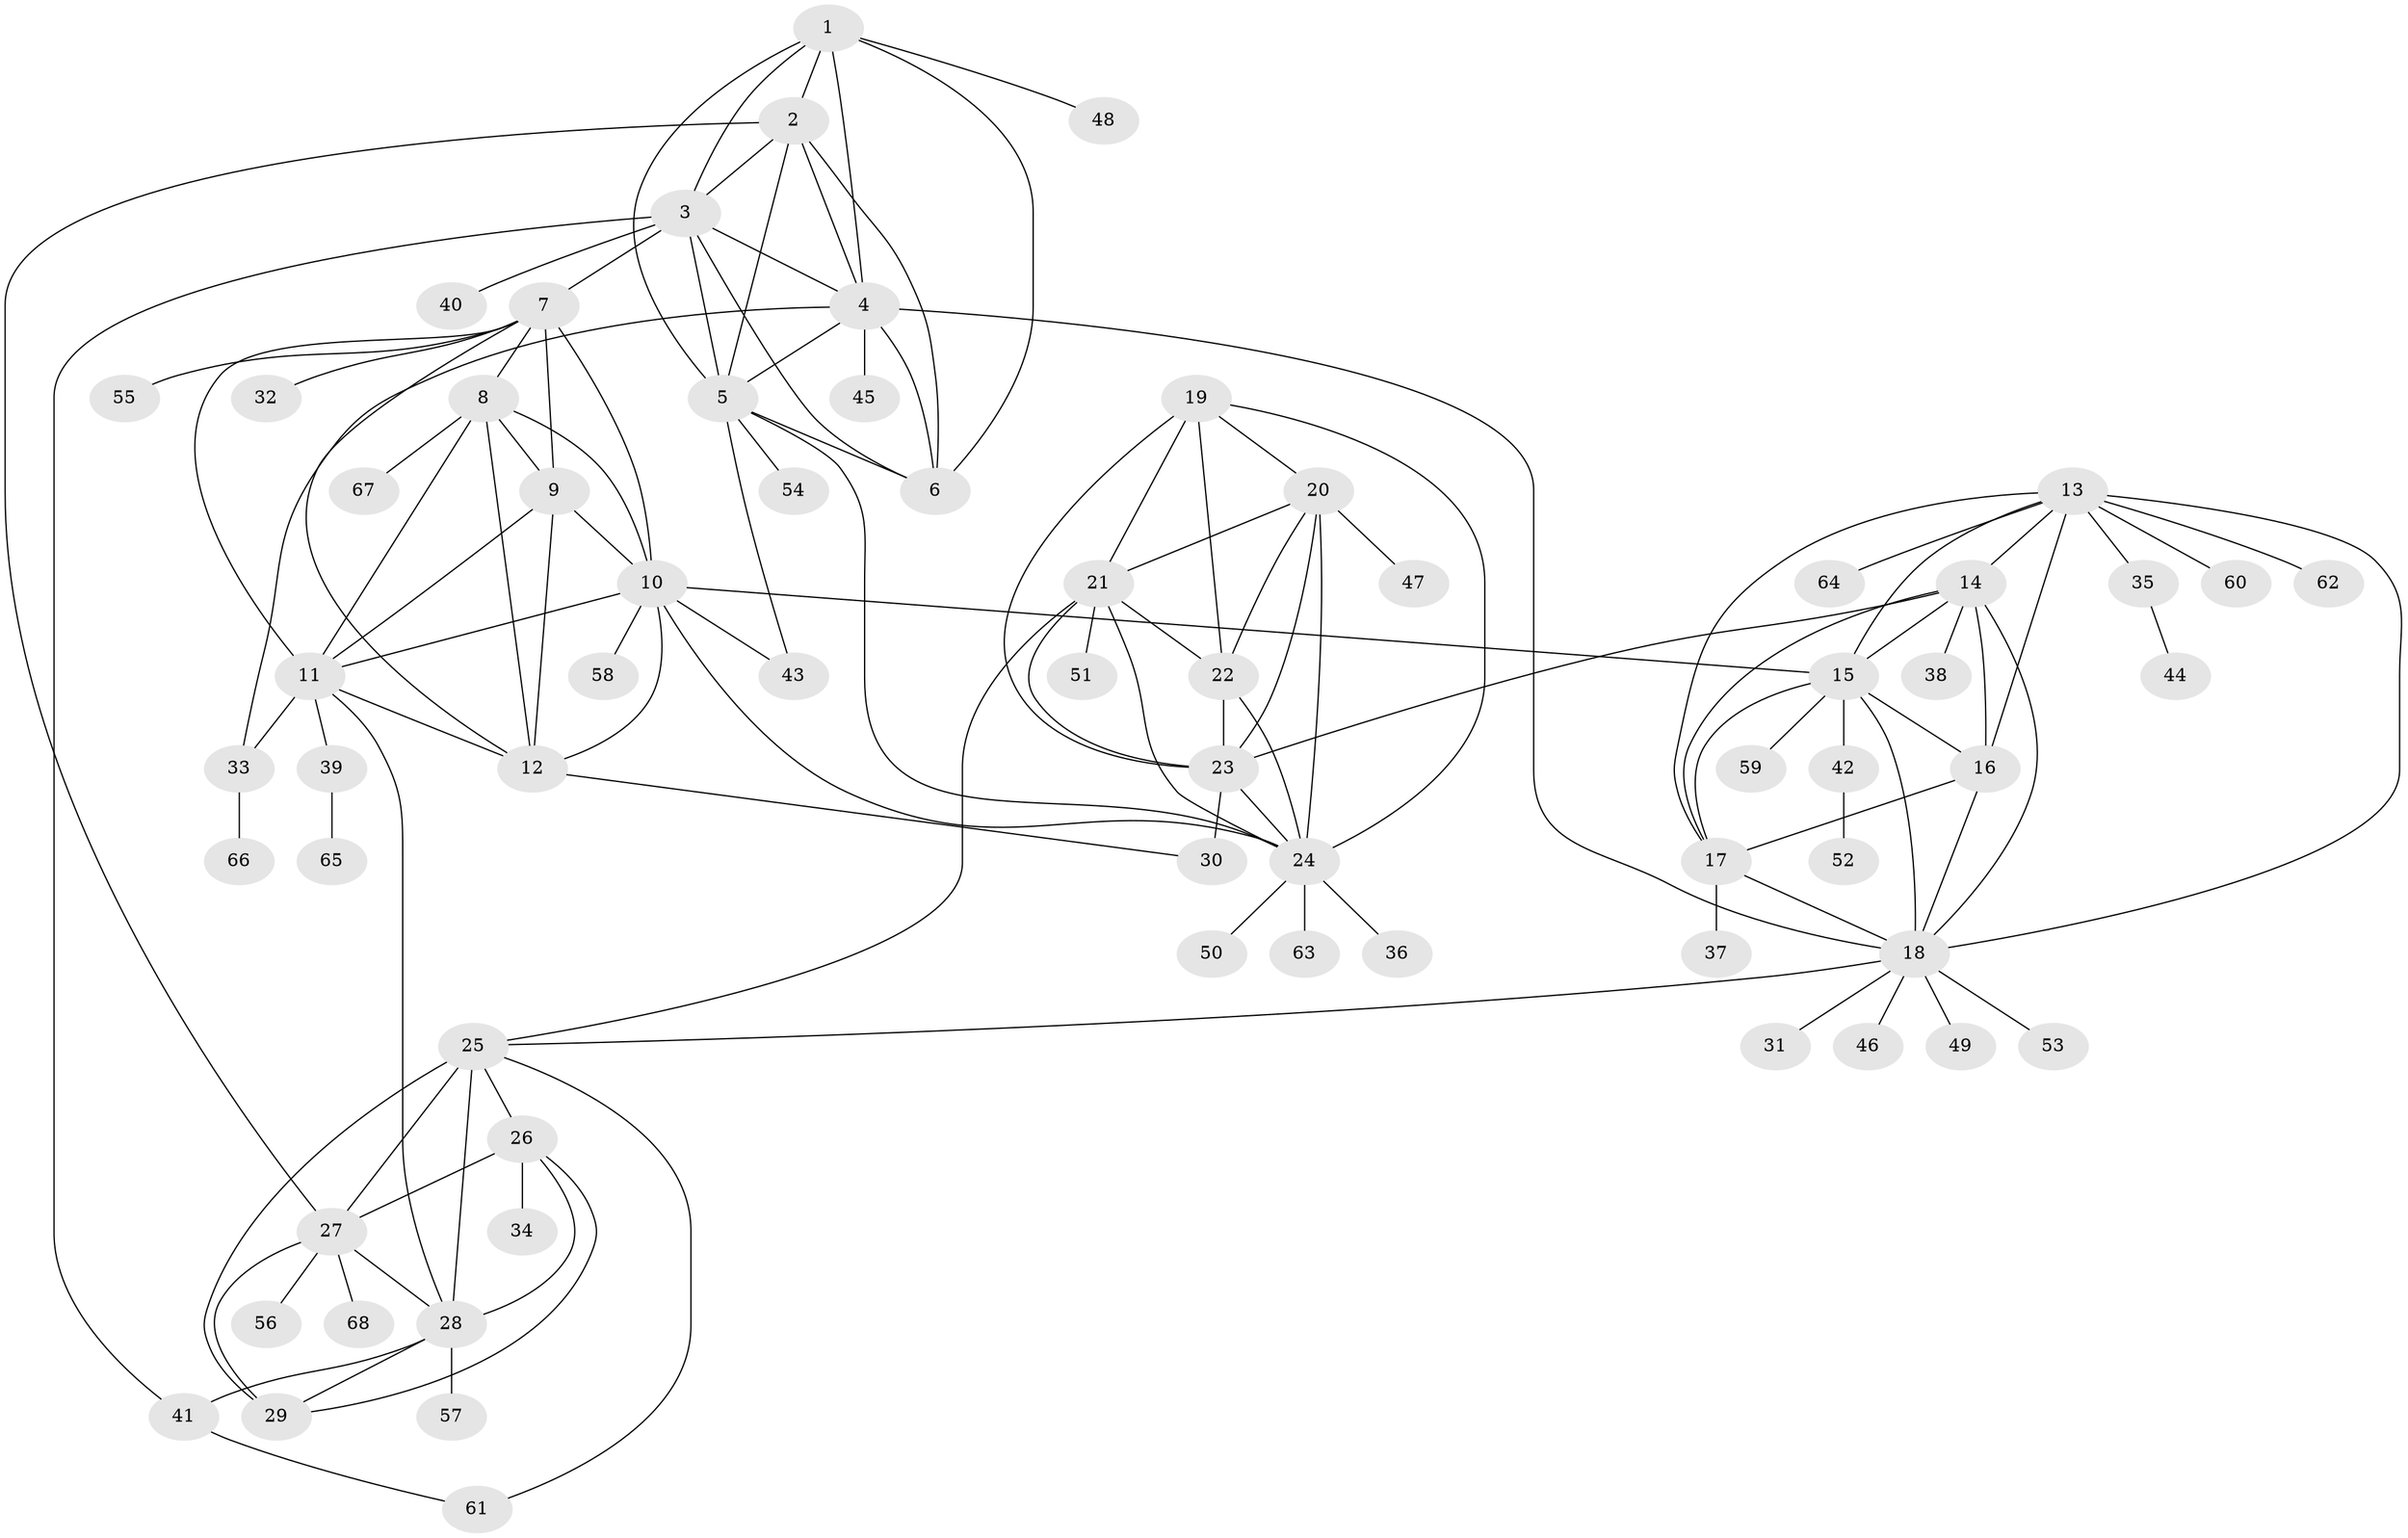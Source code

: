 // original degree distribution, {7: 0.045112781954887216, 6: 0.022556390977443608, 11: 0.03007518796992481, 10: 0.022556390977443608, 9: 0.03759398496240601, 8: 0.022556390977443608, 14: 0.007518796992481203, 5: 0.022556390977443608, 12: 0.015037593984962405, 1: 0.5939849624060151, 2: 0.15037593984962405, 3: 0.022556390977443608, 4: 0.007518796992481203}
// Generated by graph-tools (version 1.1) at 2025/37/03/09/25 02:37:25]
// undirected, 68 vertices, 124 edges
graph export_dot {
graph [start="1"]
  node [color=gray90,style=filled];
  1;
  2;
  3;
  4;
  5;
  6;
  7;
  8;
  9;
  10;
  11;
  12;
  13;
  14;
  15;
  16;
  17;
  18;
  19;
  20;
  21;
  22;
  23;
  24;
  25;
  26;
  27;
  28;
  29;
  30;
  31;
  32;
  33;
  34;
  35;
  36;
  37;
  38;
  39;
  40;
  41;
  42;
  43;
  44;
  45;
  46;
  47;
  48;
  49;
  50;
  51;
  52;
  53;
  54;
  55;
  56;
  57;
  58;
  59;
  60;
  61;
  62;
  63;
  64;
  65;
  66;
  67;
  68;
  1 -- 2 [weight=1.0];
  1 -- 3 [weight=1.0];
  1 -- 4 [weight=1.0];
  1 -- 5 [weight=1.0];
  1 -- 6 [weight=1.0];
  1 -- 48 [weight=1.0];
  2 -- 3 [weight=1.0];
  2 -- 4 [weight=1.0];
  2 -- 5 [weight=1.0];
  2 -- 6 [weight=2.0];
  2 -- 27 [weight=1.0];
  3 -- 4 [weight=1.0];
  3 -- 5 [weight=1.0];
  3 -- 6 [weight=1.0];
  3 -- 7 [weight=1.0];
  3 -- 40 [weight=3.0];
  3 -- 41 [weight=1.0];
  4 -- 5 [weight=1.0];
  4 -- 6 [weight=1.0];
  4 -- 18 [weight=1.0];
  4 -- 33 [weight=2.0];
  4 -- 45 [weight=2.0];
  5 -- 6 [weight=1.0];
  5 -- 24 [weight=1.0];
  5 -- 43 [weight=2.0];
  5 -- 54 [weight=1.0];
  7 -- 8 [weight=1.0];
  7 -- 9 [weight=1.0];
  7 -- 10 [weight=1.0];
  7 -- 11 [weight=1.0];
  7 -- 12 [weight=1.0];
  7 -- 32 [weight=1.0];
  7 -- 55 [weight=1.0];
  8 -- 9 [weight=1.0];
  8 -- 10 [weight=1.0];
  8 -- 11 [weight=1.0];
  8 -- 12 [weight=1.0];
  8 -- 67 [weight=1.0];
  9 -- 10 [weight=1.0];
  9 -- 11 [weight=1.0];
  9 -- 12 [weight=3.0];
  10 -- 11 [weight=1.0];
  10 -- 12 [weight=1.0];
  10 -- 15 [weight=1.0];
  10 -- 24 [weight=1.0];
  10 -- 43 [weight=1.0];
  10 -- 58 [weight=1.0];
  11 -- 12 [weight=1.0];
  11 -- 28 [weight=1.0];
  11 -- 33 [weight=6.0];
  11 -- 39 [weight=1.0];
  12 -- 30 [weight=1.0];
  13 -- 14 [weight=1.0];
  13 -- 15 [weight=1.0];
  13 -- 16 [weight=1.0];
  13 -- 17 [weight=1.0];
  13 -- 18 [weight=1.0];
  13 -- 35 [weight=1.0];
  13 -- 60 [weight=1.0];
  13 -- 62 [weight=1.0];
  13 -- 64 [weight=1.0];
  14 -- 15 [weight=1.0];
  14 -- 16 [weight=1.0];
  14 -- 17 [weight=1.0];
  14 -- 18 [weight=1.0];
  14 -- 23 [weight=1.0];
  14 -- 38 [weight=1.0];
  15 -- 16 [weight=1.0];
  15 -- 17 [weight=1.0];
  15 -- 18 [weight=1.0];
  15 -- 42 [weight=4.0];
  15 -- 59 [weight=1.0];
  16 -- 17 [weight=2.0];
  16 -- 18 [weight=1.0];
  17 -- 18 [weight=1.0];
  17 -- 37 [weight=1.0];
  18 -- 25 [weight=1.0];
  18 -- 31 [weight=1.0];
  18 -- 46 [weight=1.0];
  18 -- 49 [weight=1.0];
  18 -- 53 [weight=1.0];
  19 -- 20 [weight=1.0];
  19 -- 21 [weight=1.0];
  19 -- 22 [weight=2.0];
  19 -- 23 [weight=1.0];
  19 -- 24 [weight=1.0];
  20 -- 21 [weight=1.0];
  20 -- 22 [weight=1.0];
  20 -- 23 [weight=1.0];
  20 -- 24 [weight=1.0];
  20 -- 47 [weight=3.0];
  21 -- 22 [weight=1.0];
  21 -- 23 [weight=1.0];
  21 -- 24 [weight=1.0];
  21 -- 25 [weight=1.0];
  21 -- 51 [weight=2.0];
  22 -- 23 [weight=1.0];
  22 -- 24 [weight=1.0];
  23 -- 24 [weight=1.0];
  23 -- 30 [weight=4.0];
  24 -- 36 [weight=1.0];
  24 -- 50 [weight=1.0];
  24 -- 63 [weight=1.0];
  25 -- 26 [weight=2.0];
  25 -- 27 [weight=2.0];
  25 -- 28 [weight=2.0];
  25 -- 29 [weight=2.0];
  25 -- 61 [weight=1.0];
  26 -- 27 [weight=1.0];
  26 -- 28 [weight=1.0];
  26 -- 29 [weight=1.0];
  26 -- 34 [weight=1.0];
  27 -- 28 [weight=1.0];
  27 -- 29 [weight=1.0];
  27 -- 56 [weight=1.0];
  27 -- 68 [weight=1.0];
  28 -- 29 [weight=1.0];
  28 -- 41 [weight=1.0];
  28 -- 57 [weight=1.0];
  33 -- 66 [weight=1.0];
  35 -- 44 [weight=1.0];
  39 -- 65 [weight=1.0];
  41 -- 61 [weight=1.0];
  42 -- 52 [weight=1.0];
}
